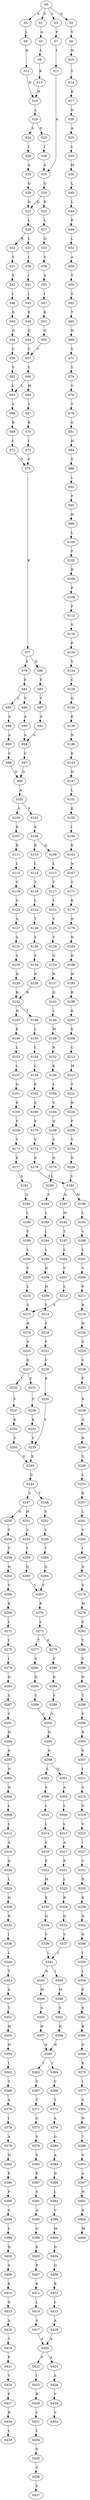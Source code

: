strict digraph  {
	S0 -> S1 [ label = S ];
	S0 -> S2 [ label = Q ];
	S0 -> S3 [ label = L ];
	S0 -> S4 [ label = A ];
	S1 -> S5 [ label = A ];
	S2 -> S6 [ label = V ];
	S3 -> S7 [ label = P ];
	S4 -> S8 [ label = L ];
	S5 -> S9 [ label = L ];
	S6 -> S10 [ label = N ];
	S7 -> S11 [ label = I ];
	S8 -> S12 [ label = K ];
	S9 -> S13 [ label = K ];
	S10 -> S14 [ label = Y ];
	S11 -> S15 [ label = A ];
	S12 -> S16 [ label = H ];
	S13 -> S16 [ label = H ];
	S14 -> S17 [ label = K ];
	S15 -> S18 [ label = Q ];
	S16 -> S19 [ label = L ];
	S17 -> S20 [ label = D ];
	S18 -> S21 [ label = D ];
	S18 -> S22 [ label = E ];
	S19 -> S23 [ label = P ];
	S19 -> S24 [ label = S ];
	S20 -> S25 [ label = A ];
	S21 -> S26 [ label = L ];
	S22 -> S27 [ label = L ];
	S23 -> S28 [ label = I ];
	S24 -> S29 [ label = I ];
	S25 -> S30 [ label = L ];
	S26 -> S31 [ label = L ];
	S26 -> S32 [ label = R ];
	S27 -> S33 [ label = Q ];
	S28 -> S15 [ label = A ];
	S29 -> S34 [ label = A ];
	S30 -> S35 [ label = M ];
	S31 -> S36 [ label = I ];
	S32 -> S37 [ label = V ];
	S33 -> S38 [ label = V ];
	S34 -> S39 [ label = Q ];
	S35 -> S40 [ label = L ];
	S36 -> S41 [ label = I ];
	S37 -> S42 [ label = S ];
	S38 -> S43 [ label = A ];
	S39 -> S21 [ label = D ];
	S40 -> S44 [ label = L ];
	S41 -> S45 [ label = I ];
	S42 -> S46 [ label = I ];
	S43 -> S47 [ label = I ];
	S44 -> S48 [ label = P ];
	S45 -> S49 [ label = E ];
	S46 -> S50 [ label = D ];
	S47 -> S51 [ label = E ];
	S48 -> S52 [ label = L ];
	S49 -> S53 [ label = G ];
	S50 -> S54 [ label = G ];
	S51 -> S55 [ label = G ];
	S52 -> S56 [ label = A ];
	S53 -> S57 [ label = C ];
	S54 -> S58 [ label = C ];
	S55 -> S57 [ label = C ];
	S56 -> S59 [ label = T ];
	S57 -> S60 [ label = Y ];
	S58 -> S61 [ label = Y ];
	S59 -> S62 [ label = S ];
	S60 -> S63 [ label = L ];
	S60 -> S64 [ label = M ];
	S61 -> S63 [ label = L ];
	S62 -> S65 [ label = T ];
	S63 -> S66 [ label = Y ];
	S64 -> S67 [ label = Y ];
	S65 -> S68 [ label = N ];
	S66 -> S69 [ label = R ];
	S67 -> S70 [ label = R ];
	S68 -> S71 [ label = V ];
	S69 -> S72 [ label = I ];
	S70 -> S73 [ label = I ];
	S71 -> S74 [ label = Y ];
	S72 -> S75 [ label = F ];
	S73 -> S75 [ label = F ];
	S74 -> S76 [ label = V ];
	S75 -> S77 [ label = K ];
	S76 -> S78 [ label = T ];
	S77 -> S79 [ label = E ];
	S77 -> S80 [ label = D ];
	S78 -> S81 [ label = G ];
	S79 -> S82 [ label = F ];
	S80 -> S83 [ label = F ];
	S81 -> S84 [ label = H ];
	S82 -> S85 [ label = L ];
	S82 -> S86 [ label = V ];
	S83 -> S87 [ label = V ];
	S84 -> S88 [ label = Y ];
	S85 -> S89 [ label = A ];
	S86 -> S90 [ label = A ];
	S87 -> S91 [ label = A ];
	S88 -> S92 [ label = L ];
	S89 -> S93 [ label = A ];
	S90 -> S94 [ label = A ];
	S91 -> S94 [ label = A ];
	S92 -> S95 [ label = F ];
	S93 -> S96 [ label = C ];
	S94 -> S97 [ label = C ];
	S95 -> S98 [ label = H ];
	S96 -> S99 [ label = D ];
	S97 -> S99 [ label = D ];
	S98 -> S100 [ label = L ];
	S99 -> S101 [ label = A ];
	S100 -> S102 [ label = F ];
	S101 -> S103 [ label = P ];
	S101 -> S104 [ label = S ];
	S102 -> S105 [ label = R ];
	S103 -> S106 [ label = E ];
	S104 -> S107 [ label = E ];
	S105 -> S108 [ label = P ];
	S106 -> S109 [ label = Q ];
	S106 -> S110 [ label = R ];
	S107 -> S111 [ label = R ];
	S108 -> S112 [ label = F ];
	S109 -> S113 [ label = L ];
	S110 -> S114 [ label = L ];
	S111 -> S115 [ label = L ];
	S112 -> S116 [ label = V ];
	S113 -> S117 [ label = T ];
	S114 -> S118 [ label = T ];
	S115 -> S119 [ label = V ];
	S116 -> S120 [ label = P ];
	S117 -> S121 [ label = L ];
	S118 -> S122 [ label = L ];
	S119 -> S123 [ label = V ];
	S120 -> S124 [ label = V ];
	S121 -> S125 [ label = V ];
	S122 -> S126 [ label = T ];
	S123 -> S127 [ label = A ];
	S124 -> S128 [ label = C ];
	S125 -> S129 [ label = T ];
	S126 -> S130 [ label = S ];
	S127 -> S131 [ label = S ];
	S128 -> S132 [ label = Q ];
	S129 -> S133 [ label = Q ];
	S130 -> S134 [ label = S ];
	S131 -> S135 [ label = S ];
	S132 -> S136 [ label = E ];
	S133 -> S137 [ label = N ];
	S134 -> S138 [ label = N ];
	S135 -> S139 [ label = N ];
	S136 -> S140 [ label = N ];
	S137 -> S141 [ label = Q ];
	S138 -> S142 [ label = R ];
	S139 -> S142 [ label = R ];
	S140 -> S143 [ label = E ];
	S141 -> S144 [ label = L ];
	S142 -> S145 [ label = H ];
	S142 -> S146 [ label = T ];
	S143 -> S147 [ label = N ];
	S144 -> S148 [ label = M ];
	S145 -> S149 [ label = E ];
	S146 -> S150 [ label = L ];
	S147 -> S151 [ label = L ];
	S148 -> S152 [ label = N ];
	S149 -> S153 [ label = L ];
	S150 -> S154 [ label = L ];
	S151 -> S155 [ label = E ];
	S152 -> S156 [ label = E ];
	S153 -> S157 [ label = L ];
	S154 -> S158 [ label = L ];
	S155 -> S159 [ label = I ];
	S156 -> S160 [ label = L ];
	S157 -> S161 [ label = G ];
	S158 -> S162 [ label = E ];
	S159 -> S163 [ label = E ];
	S160 -> S164 [ label = V ];
	S161 -> S165 [ label = E ];
	S162 -> S166 [ label = E ];
	S163 -> S167 [ label = N ];
	S164 -> S168 [ label = Q ];
	S165 -> S169 [ label = F ];
	S166 -> S170 [ label = F ];
	S167 -> S171 [ label = V ];
	S168 -> S172 [ label = S ];
	S169 -> S173 [ label = V ];
	S170 -> S174 [ label = V ];
	S171 -> S175 [ label = K ];
	S172 -> S176 [ label = Q ];
	S173 -> S177 [ label = E ];
	S174 -> S178 [ label = D ];
	S175 -> S179 [ label = N ];
	S176 -> S180 [ label = L ];
	S177 -> S181 [ label = S ];
	S178 -> S182 [ label = S ];
	S179 -> S183 [ label = N ];
	S180 -> S184 [ label = V ];
	S181 -> S185 [ label = Q ];
	S182 -> S186 [ label = M ];
	S182 -> S187 [ label = Q ];
	S183 -> S188 [ label = D ];
	S184 -> S189 [ label = L ];
	S185 -> S190 [ label = L ];
	S186 -> S191 [ label = L ];
	S187 -> S192 [ label = M ];
	S188 -> S193 [ label = W ];
	S189 -> S194 [ label = L ];
	S190 -> S195 [ label = S ];
	S191 -> S196 [ label = V ];
	S192 -> S197 [ label = T ];
	S193 -> S198 [ label = R ];
	S194 -> S199 [ label = L ];
	S195 -> S200 [ label = L ];
	S196 -> S201 [ label = L ];
	S197 -> S202 [ label = L ];
	S198 -> S203 [ label = K ];
	S199 -> S204 [ label = H ];
	S200 -> S205 [ label = V ];
	S201 -> S206 [ label = V ];
	S202 -> S207 [ label = V ];
	S203 -> S208 [ label = S ];
	S204 -> S209 [ label = H ];
	S205 -> S210 [ label = L ];
	S206 -> S211 [ label = F ];
	S207 -> S212 [ label = L ];
	S208 -> S213 [ label = C ];
	S209 -> S214 [ label = T ];
	S210 -> S215 [ label = S ];
	S211 -> S216 [ label = R ];
	S212 -> S215 [ label = S ];
	S213 -> S217 [ label = M ];
	S214 -> S218 [ label = Y ];
	S215 -> S219 [ label = H ];
	S216 -> S220 [ label = H ];
	S217 -> S221 [ label = T ];
	S218 -> S222 [ label = F ];
	S219 -> S223 [ label = A ];
	S220 -> S224 [ label = S ];
	S221 -> S225 [ label = R ];
	S222 -> S226 [ label = V ];
	S223 -> S227 [ label = Q ];
	S224 -> S228 [ label = S ];
	S225 -> S229 [ label = F ];
	S226 -> S230 [ label = K ];
	S227 -> S231 [ label = F ];
	S227 -> S232 [ label = I ];
	S228 -> S233 [ label = F ];
	S229 -> S234 [ label = V ];
	S230 -> S235 [ label = V ];
	S231 -> S236 [ label = V ];
	S232 -> S237 [ label = V ];
	S233 -> S238 [ label = R ];
	S234 -> S239 [ label = D ];
	S235 -> S240 [ label = E ];
	S236 -> S241 [ label = K ];
	S237 -> S242 [ label = K ];
	S238 -> S243 [ label = Q ];
	S239 -> S182 [ label = S ];
	S240 -> S244 [ label = D ];
	S241 -> S235 [ label = V ];
	S242 -> S245 [ label = V ];
	S243 -> S246 [ label = N ];
	S244 -> S247 [ label = S ];
	S244 -> S248 [ label = T ];
	S245 -> S240 [ label = E ];
	S246 -> S249 [ label = G ];
	S247 -> S250 [ label = N ];
	S247 -> S251 [ label = H ];
	S248 -> S252 [ label = S ];
	S249 -> S253 [ label = L ];
	S250 -> S254 [ label = T ];
	S251 -> S255 [ label = V ];
	S252 -> S256 [ label = V ];
	S253 -> S257 [ label = K ];
	S254 -> S258 [ label = T ];
	S255 -> S259 [ label = T ];
	S256 -> S260 [ label = T ];
	S257 -> S261 [ label = L ];
	S258 -> S262 [ label = H ];
	S259 -> S263 [ label = Q ];
	S260 -> S264 [ label = Q ];
	S261 -> S265 [ label = V ];
	S262 -> S266 [ label = V ];
	S263 -> S267 [ label = V ];
	S264 -> S267 [ label = V ];
	S265 -> S268 [ label = I ];
	S266 -> S269 [ label = K ];
	S267 -> S270 [ label = R ];
	S268 -> S271 [ label = D ];
	S269 -> S272 [ label = L ];
	S270 -> S273 [ label = L ];
	S271 -> S274 [ label = S ];
	S272 -> S275 [ label = I ];
	S273 -> S276 [ label = S ];
	S273 -> S277 [ label = T ];
	S274 -> S278 [ label = M ];
	S275 -> S279 [ label = I ];
	S276 -> S280 [ label = V ];
	S277 -> S281 [ label = V ];
	S278 -> S282 [ label = E ];
	S279 -> S283 [ label = D ];
	S280 -> S284 [ label = D ];
	S281 -> S285 [ label = D ];
	S282 -> S286 [ label = T ];
	S283 -> S287 [ label = S ];
	S284 -> S288 [ label = S ];
	S285 -> S289 [ label = S ];
	S286 -> S290 [ label = S ];
	S287 -> S291 [ label = Y ];
	S288 -> S292 [ label = G ];
	S289 -> S292 [ label = G ];
	S290 -> S293 [ label = N ];
	S291 -> S294 [ label = N ];
	S292 -> S295 [ label = N ];
	S293 -> S296 [ label = Y ];
	S294 -> S297 [ label = G ];
	S295 -> S298 [ label = G ];
	S296 -> S299 [ label = F ];
	S297 -> S300 [ label = N ];
	S298 -> S301 [ label = Q ];
	S298 -> S302 [ label = L ];
	S299 -> S303 [ label = R ];
	S300 -> S304 [ label = N ];
	S301 -> S305 [ label = A ];
	S302 -> S306 [ label = A ];
	S303 -> S307 [ label = S ];
	S304 -> S308 [ label = L ];
	S305 -> S309 [ label = L ];
	S306 -> S310 [ label = L ];
	S307 -> S311 [ label = I ];
	S308 -> S312 [ label = L ];
	S309 -> S313 [ label = L ];
	S310 -> S314 [ label = L ];
	S311 -> S315 [ label = S ];
	S312 -> S316 [ label = A ];
	S313 -> S317 [ label = A ];
	S314 -> S318 [ label = S ];
	S315 -> S319 [ label = D ];
	S316 -> S320 [ label = Q ];
	S317 -> S321 [ label = E ];
	S318 -> S322 [ label = E ];
	S319 -> S323 [ label = V ];
	S320 -> S324 [ label = L ];
	S321 -> S325 [ label = L ];
	S322 -> S326 [ label = M ];
	S323 -> S327 [ label = I ];
	S324 -> S328 [ label = H ];
	S325 -> S329 [ label = R ];
	S326 -> S330 [ label = R ];
	S327 -> S331 [ label = V ];
	S328 -> S332 [ label = R ];
	S329 -> S333 [ label = Q ];
	S330 -> S334 [ label = Q ];
	S331 -> S335 [ label = N ];
	S332 -> S336 [ label = I ];
	S333 -> S337 [ label = V ];
	S334 -> S338 [ label = V ];
	S335 -> S339 [ label = K ];
	S336 -> S340 [ label = L ];
	S337 -> S341 [ label = L ];
	S338 -> S341 [ label = L ];
	S339 -> S342 [ label = D ];
	S340 -> S343 [ label = T ];
	S341 -> S344 [ label = I ];
	S341 -> S345 [ label = N ];
	S342 -> S346 [ label = G ];
	S343 -> S347 [ label = A ];
	S344 -> S348 [ label = M ];
	S345 -> S349 [ label = M ];
	S346 -> S350 [ label = I ];
	S347 -> S351 [ label = T ];
	S348 -> S352 [ label = S ];
	S349 -> S353 [ label = S ];
	S350 -> S354 [ label = L ];
	S351 -> S355 [ label = H ];
	S352 -> S356 [ label = H ];
	S353 -> S357 [ label = H ];
	S354 -> S358 [ label = E ];
	S355 -> S359 [ label = N ];
	S356 -> S360 [ label = N ];
	S357 -> S360 [ label = N ];
	S358 -> S361 [ label = E ];
	S359 -> S362 [ label = I ];
	S360 -> S363 [ label = I ];
	S360 -> S364 [ label = L ];
	S361 -> S365 [ label = K ];
	S362 -> S366 [ label = T ];
	S363 -> S367 [ label = V ];
	S364 -> S368 [ label = V ];
	S365 -> S369 [ label = D ];
	S366 -> S370 [ label = A ];
	S367 -> S371 [ label = T ];
	S368 -> S372 [ label = T ];
	S369 -> S373 [ label = K ];
	S370 -> S374 [ label = I ];
	S371 -> S375 [ label = G ];
	S372 -> S376 [ label = A ];
	S373 -> S377 [ label = I ];
	S374 -> S378 [ label = A ];
	S375 -> S379 [ label = S ];
	S376 -> S380 [ label = G ];
	S377 -> S381 [ label = S ];
	S378 -> S382 [ label = N ];
	S379 -> S383 [ label = S ];
	S380 -> S384 [ label = A ];
	S381 -> S385 [ label = N ];
	S382 -> S386 [ label = E ];
	S383 -> S387 [ label = E ];
	S384 -> S388 [ label = D ];
	S385 -> S389 [ label = T ];
	S386 -> S390 [ label = P ];
	S387 -> S391 [ label = S ];
	S388 -> S392 [ label = L ];
	S389 -> S393 [ label = S ];
	S390 -> S394 [ label = S ];
	S391 -> S395 [ label = A ];
	S392 -> S396 [ label = V ];
	S393 -> S397 [ label = A ];
	S394 -> S398 [ label = L ];
	S395 -> S399 [ label = G ];
	S396 -> S400 [ label = M ];
	S397 -> S401 [ label = N ];
	S398 -> S402 [ label = D ];
	S399 -> S403 [ label = E ];
	S400 -> S404 [ label = D ];
	S401 -> S405 [ label = A ];
	S402 -> S406 [ label = S ];
	S403 -> S407 [ label = P ];
	S404 -> S408 [ label = Q ];
	S405 -> S409 [ label = M ];
	S406 -> S410 [ label = K ];
	S407 -> S411 [ label = K ];
	S408 -> S412 [ label = K ];
	S410 -> S413 [ label = Q ];
	S411 -> S414 [ label = L ];
	S412 -> S415 [ label = L ];
	S413 -> S416 [ label = A ];
	S414 -> S417 [ label = A ];
	S415 -> S418 [ label = A ];
	S416 -> S419 [ label = T ];
	S417 -> S420 [ label = A ];
	S418 -> S420 [ label = A ];
	S419 -> S421 [ label = P ];
	S420 -> S422 [ label = P ];
	S420 -> S423 [ label = A ];
	S421 -> S424 [ label = V ];
	S422 -> S425 [ label = I ];
	S423 -> S426 [ label = S ];
	S424 -> S427 [ label = F ];
	S425 -> S428 [ label = R ];
	S426 -> S429 [ label = V ];
	S427 -> S430 [ label = R ];
	S428 -> S431 [ label = C ];
	S429 -> S432 [ label = V ];
	S430 -> S433 [ label = L ];
	S431 -> S434 [ label = L ];
	S434 -> S435 [ label = G ];
	S435 -> S436 [ label = C ];
	S436 -> S437 [ label = S ];
}
